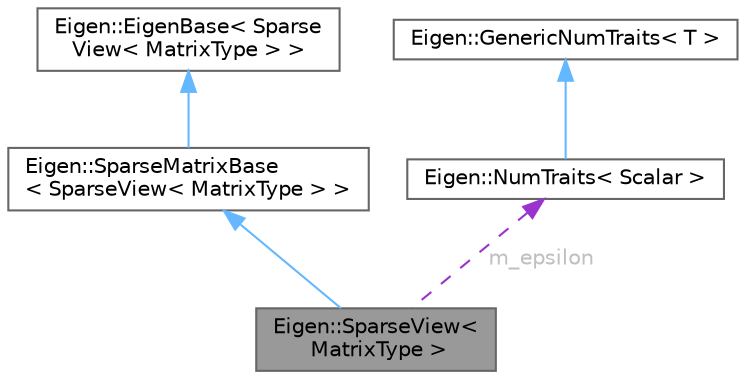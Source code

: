 digraph "Eigen::SparseView&lt; MatrixType &gt;"
{
 // LATEX_PDF_SIZE
  bgcolor="transparent";
  edge [fontname=Helvetica,fontsize=10,labelfontname=Helvetica,labelfontsize=10];
  node [fontname=Helvetica,fontsize=10,shape=box,height=0.2,width=0.4];
  Node1 [id="Node000001",label="Eigen::SparseView\<\l MatrixType \>",height=0.2,width=0.4,color="gray40", fillcolor="grey60", style="filled", fontcolor="black",tooltip="Expression of a dense or sparse matrix with zero or too small values removed"];
  Node2 -> Node1 [id="edge1_Node000001_Node000002",dir="back",color="steelblue1",style="solid",tooltip=" "];
  Node2 [id="Node000002",label="Eigen::SparseMatrixBase\l\< SparseView\< MatrixType \> \>",height=0.2,width=0.4,color="gray40", fillcolor="white", style="filled",URL="$class_eigen_1_1_sparse_matrix_base.html",tooltip=" "];
  Node3 -> Node2 [id="edge2_Node000002_Node000003",dir="back",color="steelblue1",style="solid",tooltip=" "];
  Node3 [id="Node000003",label="Eigen::EigenBase\< Sparse\lView\< MatrixType \> \>",height=0.2,width=0.4,color="gray40", fillcolor="white", style="filled",URL="$struct_eigen_1_1_eigen_base.html",tooltip=" "];
  Node4 -> Node1 [id="edge3_Node000001_Node000004",dir="back",color="darkorchid3",style="dashed",tooltip=" ",label=" m_epsilon",fontcolor="grey" ];
  Node4 [id="Node000004",label="Eigen::NumTraits\< Scalar \>",height=0.2,width=0.4,color="gray40", fillcolor="white", style="filled",URL="$struct_eigen_1_1_num_traits.html",tooltip=" "];
  Node5 -> Node4 [id="edge4_Node000004_Node000005",dir="back",color="steelblue1",style="solid",tooltip=" "];
  Node5 [id="Node000005",label="Eigen::GenericNumTraits\< T \>",height=0.2,width=0.4,color="gray40", fillcolor="white", style="filled",URL="$struct_eigen_1_1_generic_num_traits.html",tooltip=" "];
}
